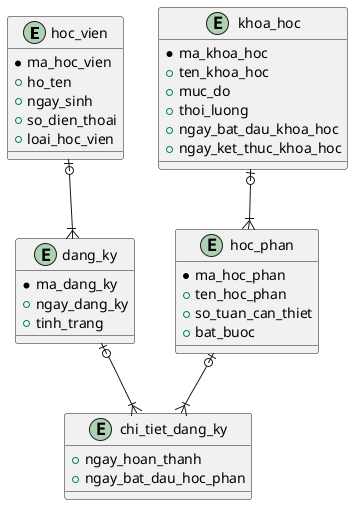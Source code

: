 @startuml

entity "hoc_vien" as hoc_vien {
 * ma_hoc_vien
 + ho_ten
 + ngay_sinh
 + so_dien_thoai
 + loai_hoc_vien
}

entity "khoa_hoc" as khoa_hoc {
 * ma_khoa_hoc
 + ten_khoa_hoc
 + muc_do
 + thoi_luong
 + ngay_bat_dau_khoa_hoc
 + ngay_ket_thuc_khoa_hoc
}

entity "hoc_phan" as hoc_phan {
 * ma_hoc_phan
 + ten_hoc_phan
 + so_tuan_can_thiet
 + bat_buoc
}

entity "dang_ky" as dang_ky {
 * ma_dang_ky
 + ngay_dang_ky
 + tinh_trang
}

entity "chi_tiet_dang_ky" as chi_tiet_dang_ky {
 + ngay_hoan_thanh
 + ngay_bat_dau_hoc_phan
}

khoa_hoc |o--|{ hoc_phan

hoc_vien |o--|{ dang_ky

dang_ky |o--|{ chi_tiet_dang_ky

hoc_phan |o--|{ chi_tiet_dang_ky

@enduml